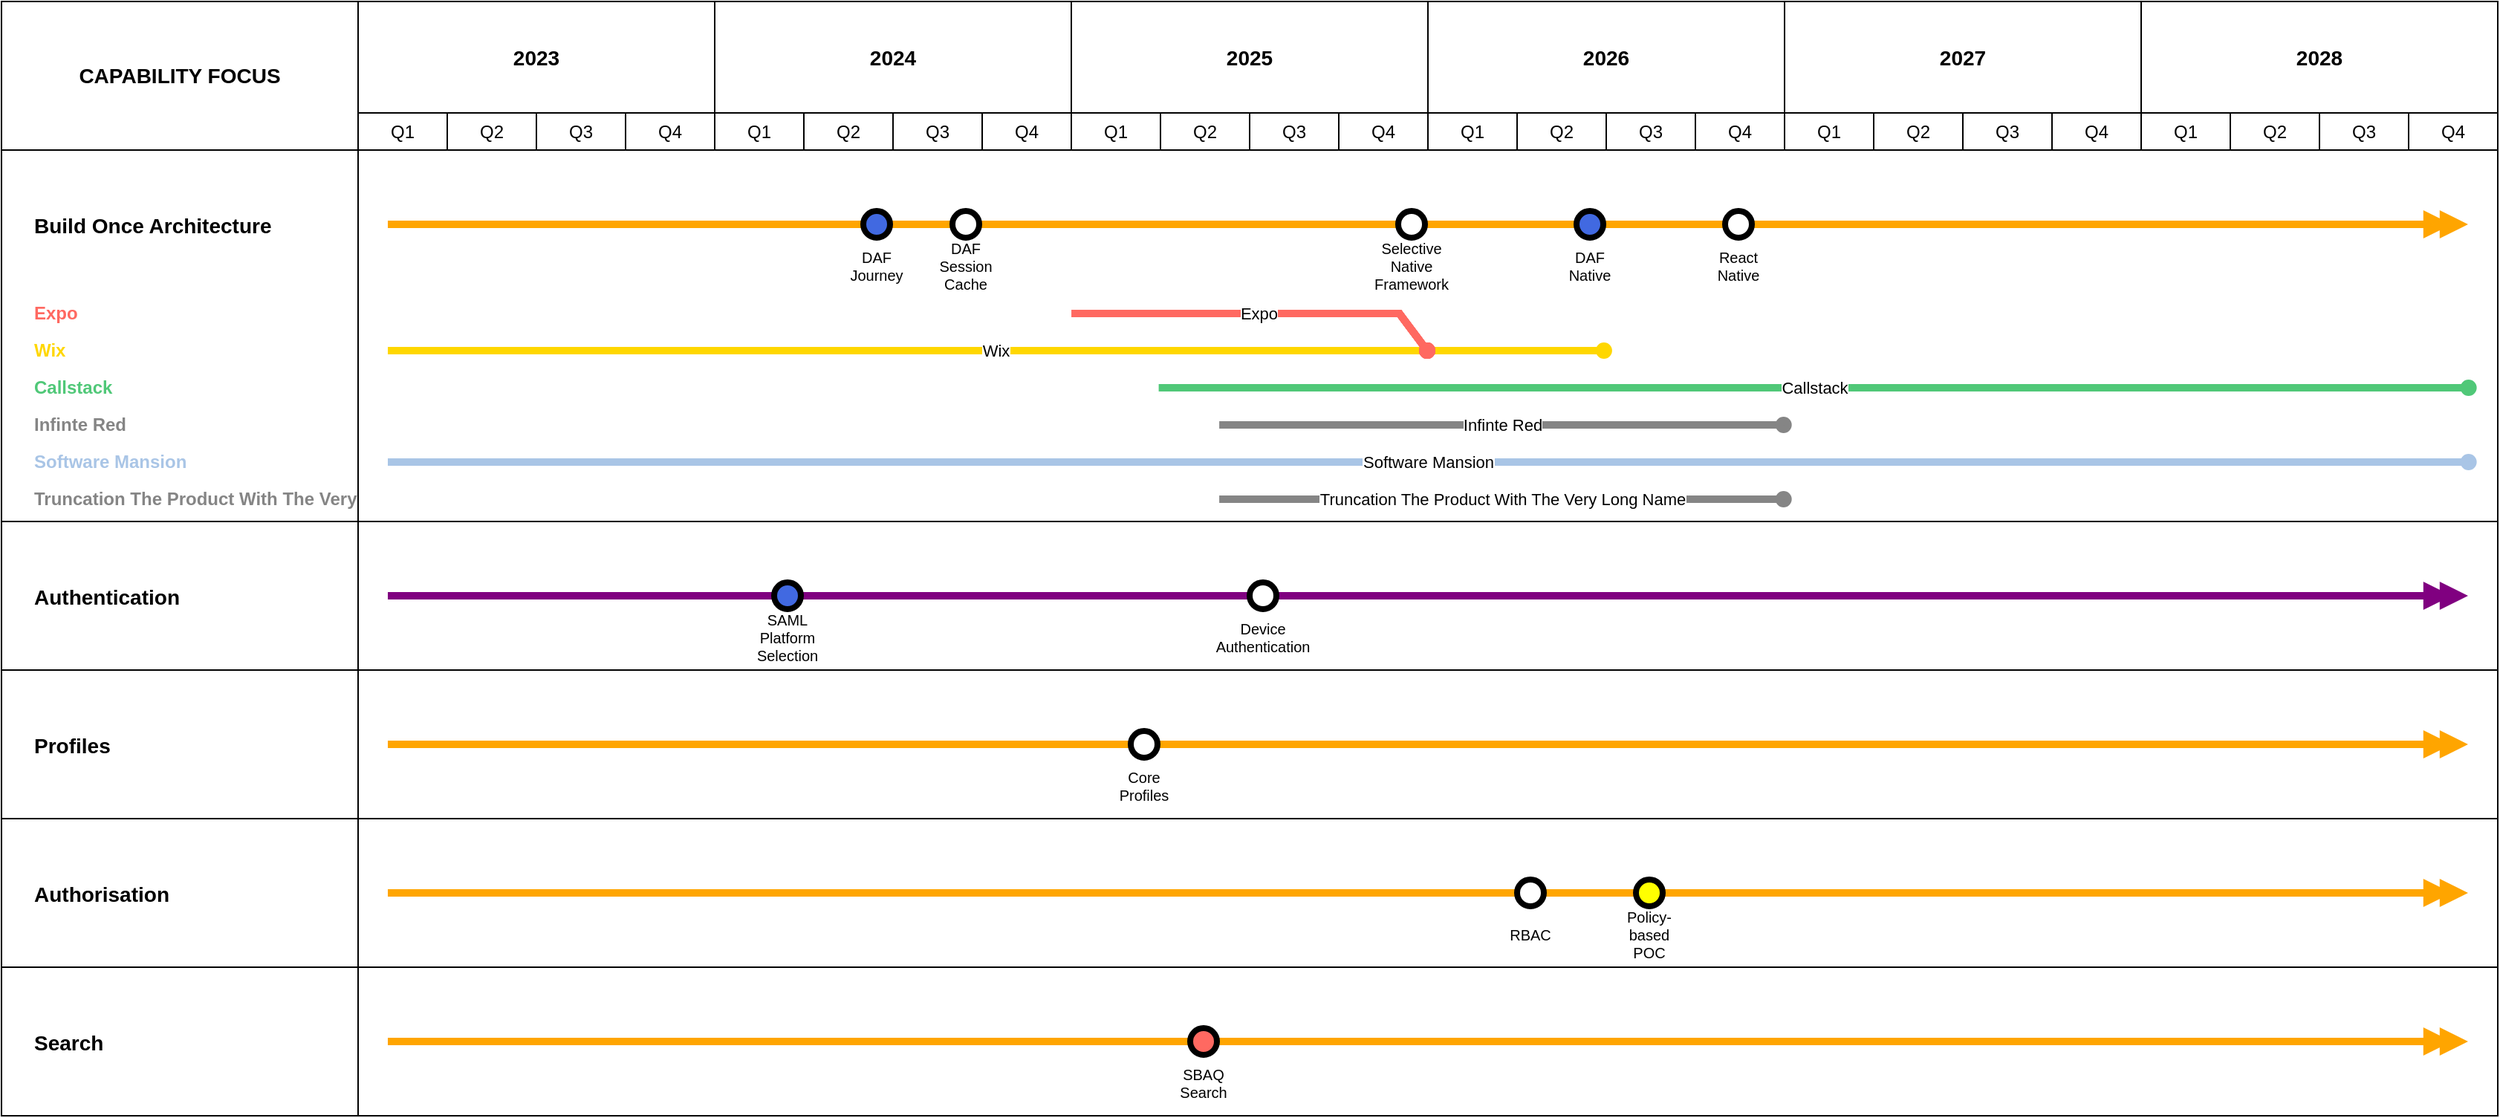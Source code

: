 <mxfile version="14.5.1" type="device"><diagram id="nMbIOyWw1tff--0FTw4Q" name="Page-1"><mxGraphModel dx="981" dy="650" grid="1" gridSize="10" guides="1" tooltips="1" connect="1" arrows="1" fold="1" page="1" pageScale="1" pageWidth="816" pageHeight="1056" math="0" shadow="0"><root><mxCell id="0"/><mxCell id="1" style="locked=1" parent="0" visible="1" value="Background"/><mxCell id="BlaN5cHNFSUGlp6eCFhRYV" value="Default" style="locked=1" parent="0"/><mxCell id="WJYeJa0bIFc3RT-oM4y3vC" value="CAPABILITY FOCUS" style="text;html=1;strokeColor=#000000;;fillColor=#ffffff;align=center;fontFamily=Helvetica;verticalAlign=middle;whiteSpace=wrap;rounded=0;fontSize=14;fontStyle=1" parent="BlaN5cHNFSUGlp6eCFhRYV" vertex="1"><mxGeometry x="0" y="0" width="240" height="100" as="geometry"/></mxCell><mxCell id="ZBAV7UwiocuXZOB6Lmg0bX" value="2023" style="text;html=1;strokeColor=#000000;;fillColor=#ffffff;align=center;fontFamily=Helvetica;verticalAlign=middle;whiteSpace=wrap;rounded=0;fontSize=14;fontStyle=1" parent="BlaN5cHNFSUGlp6eCFhRYV" vertex="1"><mxGeometry x="240" y="0" width="240" height="75.0" as="geometry"/></mxCell><mxCell id="WKk9WZxv--xdfLWE-Lb7st" value="2024" style="text;html=1;strokeColor=#000000;;fillColor=#ffffff;align=center;fontFamily=Helvetica;verticalAlign=middle;whiteSpace=wrap;rounded=0;fontSize=14;fontStyle=1" parent="BlaN5cHNFSUGlp6eCFhRYV" vertex="1"><mxGeometry x="480" y="0" width="240" height="75.0" as="geometry"/></mxCell><mxCell id="UxlBPJ-vUY-tPf_wGdbkgL" value="2025" style="text;html=1;strokeColor=#000000;;fillColor=#ffffff;align=center;fontFamily=Helvetica;verticalAlign=middle;whiteSpace=wrap;rounded=0;fontSize=14;fontStyle=1" parent="BlaN5cHNFSUGlp6eCFhRYV" vertex="1"><mxGeometry x="720" y="0" width="240" height="75.0" as="geometry"/></mxCell><mxCell id="Ke_bwgMR_t16Um0wBt6D9R" value="2026" style="text;html=1;strokeColor=#000000;;fillColor=#ffffff;align=center;fontFamily=Helvetica;verticalAlign=middle;whiteSpace=wrap;rounded=0;fontSize=14;fontStyle=1" parent="BlaN5cHNFSUGlp6eCFhRYV" vertex="1"><mxGeometry x="960" y="0" width="240" height="75.0" as="geometry"/></mxCell><mxCell id="4lY63qiZFTJiwBI_gYeERs" value="2027" style="text;html=1;strokeColor=#000000;;fillColor=#ffffff;align=center;fontFamily=Helvetica;verticalAlign=middle;whiteSpace=wrap;rounded=0;fontSize=14;fontStyle=1" parent="BlaN5cHNFSUGlp6eCFhRYV" vertex="1"><mxGeometry x="1200" y="0" width="240" height="75.0" as="geometry"/></mxCell><mxCell id="GDL9YlZDka4Uz5l0x5lBYe" value="2028" style="text;html=1;strokeColor=#000000;;fillColor=#ffffff;align=center;fontFamily=Helvetica;verticalAlign=middle;whiteSpace=wrap;rounded=0;fontSize=14;fontStyle=1" parent="BlaN5cHNFSUGlp6eCFhRYV" vertex="1"><mxGeometry x="1440" y="0" width="240" height="75.0" as="geometry"/></mxCell><mxCell id="n5Hu32TbYdsZ0YBQmUrf6s" value="Q1" style="text;html=1;strokeColor=#000000;;fillColor=#ffffff;align=center;fontFamily=Helvetica;verticalAlign=middle;whiteSpace=wrap;rounded=0;fontSize=12" parent="BlaN5cHNFSUGlp6eCFhRYV" vertex="1"><mxGeometry x="240" y="75.0" width="60.0" height="25.0" as="geometry"/></mxCell><mxCell id="Eun5-WOmaK7Q6npMuaE8y4" value="Q2" style="text;html=1;strokeColor=#000000;;fillColor=#ffffff;align=center;fontFamily=Helvetica;verticalAlign=middle;whiteSpace=wrap;rounded=0;fontSize=12" parent="BlaN5cHNFSUGlp6eCFhRYV" vertex="1"><mxGeometry x="300.0" y="75.0" width="60.0" height="25.0" as="geometry"/></mxCell><mxCell id="IwCHH11IGpaajgGTUh5ViK" value="Q3" style="text;html=1;strokeColor=#000000;;fillColor=#ffffff;align=center;fontFamily=Helvetica;verticalAlign=middle;whiteSpace=wrap;rounded=0;fontSize=12" parent="BlaN5cHNFSUGlp6eCFhRYV" vertex="1"><mxGeometry x="360.0" y="75.0" width="60.0" height="25.0" as="geometry"/></mxCell><mxCell id="Y-v-dGGUhJicziLb5psKrZ" value="Q4" style="text;html=1;strokeColor=#000000;;fillColor=#ffffff;align=center;fontFamily=Helvetica;verticalAlign=middle;whiteSpace=wrap;rounded=0;fontSize=12" parent="BlaN5cHNFSUGlp6eCFhRYV" vertex="1"><mxGeometry x="420.0" y="75.0" width="60.0" height="25.0" as="geometry"/></mxCell><mxCell id="0ubT15YtsR_hOlTGPbtW0p" value="Q1" style="text;html=1;strokeColor=#000000;;fillColor=#ffffff;align=center;fontFamily=Helvetica;verticalAlign=middle;whiteSpace=wrap;rounded=0;fontSize=12" parent="BlaN5cHNFSUGlp6eCFhRYV" vertex="1"><mxGeometry x="480" y="75.0" width="60.0" height="25.0" as="geometry"/></mxCell><mxCell id="SJJ6AcnC0bbC_OLMLPZVDI" value="Q2" style="text;html=1;strokeColor=#000000;;fillColor=#ffffff;align=center;fontFamily=Helvetica;verticalAlign=middle;whiteSpace=wrap;rounded=0;fontSize=12" parent="BlaN5cHNFSUGlp6eCFhRYV" vertex="1"><mxGeometry x="540.0" y="75.0" width="60.0" height="25.0" as="geometry"/></mxCell><mxCell id="MqF_-l_A61pPRogWeKo5Cw" value="Q3" style="text;html=1;strokeColor=#000000;;fillColor=#ffffff;align=center;fontFamily=Helvetica;verticalAlign=middle;whiteSpace=wrap;rounded=0;fontSize=12" parent="BlaN5cHNFSUGlp6eCFhRYV" vertex="1"><mxGeometry x="600.0" y="75.0" width="60.0" height="25.0" as="geometry"/></mxCell><mxCell id="U69Phmee8BJu3uyjvVVjht" value="Q4" style="text;html=1;strokeColor=#000000;;fillColor=#ffffff;align=center;fontFamily=Helvetica;verticalAlign=middle;whiteSpace=wrap;rounded=0;fontSize=12" parent="BlaN5cHNFSUGlp6eCFhRYV" vertex="1"><mxGeometry x="660.0" y="75.0" width="60.0" height="25.0" as="geometry"/></mxCell><mxCell id="N2u1cme2y1DR5L16Zu61SI" value="Q1" style="text;html=1;strokeColor=#000000;;fillColor=#ffffff;align=center;fontFamily=Helvetica;verticalAlign=middle;whiteSpace=wrap;rounded=0;fontSize=12" parent="BlaN5cHNFSUGlp6eCFhRYV" vertex="1"><mxGeometry x="720" y="75.0" width="60.0" height="25.0" as="geometry"/></mxCell><mxCell id="8yTvy0mgi4t2CxEPmiIDbJ" value="Q2" style="text;html=1;strokeColor=#000000;;fillColor=#ffffff;align=center;fontFamily=Helvetica;verticalAlign=middle;whiteSpace=wrap;rounded=0;fontSize=12" parent="BlaN5cHNFSUGlp6eCFhRYV" vertex="1"><mxGeometry x="780.0" y="75.0" width="60.0" height="25.0" as="geometry"/></mxCell><mxCell id="YaG46zagMafm7scvGSRd6n" value="Q3" style="text;html=1;strokeColor=#000000;;fillColor=#ffffff;align=center;fontFamily=Helvetica;verticalAlign=middle;whiteSpace=wrap;rounded=0;fontSize=12" parent="BlaN5cHNFSUGlp6eCFhRYV" vertex="1"><mxGeometry x="840.0" y="75.0" width="60.0" height="25.0" as="geometry"/></mxCell><mxCell id="sJh4_z9yEIuumSCamV7lrM" value="Q4" style="text;html=1;strokeColor=#000000;;fillColor=#ffffff;align=center;fontFamily=Helvetica;verticalAlign=middle;whiteSpace=wrap;rounded=0;fontSize=12" parent="BlaN5cHNFSUGlp6eCFhRYV" vertex="1"><mxGeometry x="900.0" y="75.0" width="60.0" height="25.0" as="geometry"/></mxCell><mxCell id="gtOCamU58tZ1JUbbLU9fXc" value="Q1" style="text;html=1;strokeColor=#000000;;fillColor=#ffffff;align=center;fontFamily=Helvetica;verticalAlign=middle;whiteSpace=wrap;rounded=0;fontSize=12" parent="BlaN5cHNFSUGlp6eCFhRYV" vertex="1"><mxGeometry x="960" y="75.0" width="60.0" height="25.0" as="geometry"/></mxCell><mxCell id="uAnDbLP-_e9mAswWVhAYUk" value="Q2" style="text;html=1;strokeColor=#000000;;fillColor=#ffffff;align=center;fontFamily=Helvetica;verticalAlign=middle;whiteSpace=wrap;rounded=0;fontSize=12" parent="BlaN5cHNFSUGlp6eCFhRYV" vertex="1"><mxGeometry x="1020.0" y="75.0" width="60.0" height="25.0" as="geometry"/></mxCell><mxCell id="GUQLDuvtBuTl0dDEs4F4H1" value="Q3" style="text;html=1;strokeColor=#000000;;fillColor=#ffffff;align=center;fontFamily=Helvetica;verticalAlign=middle;whiteSpace=wrap;rounded=0;fontSize=12" parent="BlaN5cHNFSUGlp6eCFhRYV" vertex="1"><mxGeometry x="1080.0" y="75.0" width="60.0" height="25.0" as="geometry"/></mxCell><mxCell id="I8Sx1AGFUqPRGNDI2TixLV" value="Q4" style="text;html=1;strokeColor=#000000;;fillColor=#ffffff;align=center;fontFamily=Helvetica;verticalAlign=middle;whiteSpace=wrap;rounded=0;fontSize=12" parent="BlaN5cHNFSUGlp6eCFhRYV" vertex="1"><mxGeometry x="1140.0" y="75.0" width="60.0" height="25.0" as="geometry"/></mxCell><mxCell id="RmE9aAujEAXu04UwXkzYOL" value="Q1" style="text;html=1;strokeColor=#000000;;fillColor=#ffffff;align=center;fontFamily=Helvetica;verticalAlign=middle;whiteSpace=wrap;rounded=0;fontSize=12" parent="BlaN5cHNFSUGlp6eCFhRYV" vertex="1"><mxGeometry x="1200" y="75.0" width="60.0" height="25.0" as="geometry"/></mxCell><mxCell id="9zfHBrdwTHTjHERIB46G0r" value="Q2" style="text;html=1;strokeColor=#000000;;fillColor=#ffffff;align=center;fontFamily=Helvetica;verticalAlign=middle;whiteSpace=wrap;rounded=0;fontSize=12" parent="BlaN5cHNFSUGlp6eCFhRYV" vertex="1"><mxGeometry x="1260.0" y="75.0" width="60.0" height="25.0" as="geometry"/></mxCell><mxCell id="cmAMYUwlY4JruOO2yENLiJ" value="Q3" style="text;html=1;strokeColor=#000000;;fillColor=#ffffff;align=center;fontFamily=Helvetica;verticalAlign=middle;whiteSpace=wrap;rounded=0;fontSize=12" parent="BlaN5cHNFSUGlp6eCFhRYV" vertex="1"><mxGeometry x="1320.0" y="75.0" width="60.0" height="25.0" as="geometry"/></mxCell><mxCell id="4jlPvESj0VYTLx6zmufhND" value="Q4" style="text;html=1;strokeColor=#000000;;fillColor=#ffffff;align=center;fontFamily=Helvetica;verticalAlign=middle;whiteSpace=wrap;rounded=0;fontSize=12" parent="BlaN5cHNFSUGlp6eCFhRYV" vertex="1"><mxGeometry x="1380.0" y="75.0" width="60.0" height="25.0" as="geometry"/></mxCell><mxCell id="eXzv2QWE6xcEr-VEoBzlTp" value="Q1" style="text;html=1;strokeColor=#000000;;fillColor=#ffffff;align=center;fontFamily=Helvetica;verticalAlign=middle;whiteSpace=wrap;rounded=0;fontSize=12" parent="BlaN5cHNFSUGlp6eCFhRYV" vertex="1"><mxGeometry x="1440" y="75.0" width="60.0" height="25.0" as="geometry"/></mxCell><mxCell id="ZqBnw0Co-5sQWNRsGhBOKn" value="Q2" style="text;html=1;strokeColor=#000000;;fillColor=#ffffff;align=center;fontFamily=Helvetica;verticalAlign=middle;whiteSpace=wrap;rounded=0;fontSize=12" parent="BlaN5cHNFSUGlp6eCFhRYV" vertex="1"><mxGeometry x="1500.0" y="75.0" width="60.0" height="25.0" as="geometry"/></mxCell><mxCell id="Pe9svh4bCIhQ3nWvmCKtJz" value="Q3" style="text;html=1;strokeColor=#000000;;fillColor=#ffffff;align=center;fontFamily=Helvetica;verticalAlign=middle;whiteSpace=wrap;rounded=0;fontSize=12" parent="BlaN5cHNFSUGlp6eCFhRYV" vertex="1"><mxGeometry x="1560.0" y="75.0" width="60.0" height="25.0" as="geometry"/></mxCell><mxCell id="wIBQOfK1qM36aWI50epr8d" value="Q4" style="text;html=1;strokeColor=#000000;;fillColor=#ffffff;align=center;fontFamily=Helvetica;verticalAlign=middle;whiteSpace=wrap;rounded=0;fontSize=12" parent="BlaN5cHNFSUGlp6eCFhRYV" vertex="1"><mxGeometry x="1620.0" y="75.0" width="60.0" height="25.0" as="geometry"/></mxCell><mxCell id="2jLH0prQKwHv8TG-GDMiU-" value="" style="text;html=1;strokeColor=#000000;;fillColor=none;align=center;fontFamily=Helvetica;verticalAlign=middle;whiteSpace=wrap;rounded=0;fontSize=14;fontStyle=1" parent="BlaN5cHNFSUGlp6eCFhRYV" vertex="1"><mxGeometry x="240" y="100" width="1440" height="250" as="geometry"/></mxCell><mxCell id="mRUzApH7L-j6C0bqlhEg9N" value="Build Once Architecture" style="text;html=1;strokeColor=#000000;fillColor=none;align=left;fontFamily=Helvetica;verticalAlign=top;whiteSpace=wrap;rounded=0;fontSize=14;fontStyle=1;spacingTop=36;spacingLeft=20" parent="BlaN5cHNFSUGlp6eCFhRYV" vertex="1"><mxGeometry x="0" y="100" width="240" height="250" as="geometry"/></mxCell><mxCell id="cNOI--pYpk1CSYw887Ngmq" value="" style="html=1;rounded=0;endFill=1;strokeColor=#FFA500;strokeWidth=5;endArrow=doubleBlock;" parent="BlaN5cHNFSUGlp6eCFhRYV" edge="1"><mxGeometry width="2" height="2" relative="1" as="geometry"><mxPoint x="260" y="150" as="sourcePoint"/><mxPoint x="1660" y="150" as="targetPoint"/></mxGeometry></mxCell><mxCell id="djfDtbkGQPKibAIq1F1f7Y" value="DAF Journey" style="ellipse;whiteSpace=wrap;html=1;aspect=fixed;strokeWidth=4;spacingTop=55;fontSize=10;fontFamily=Helvetica;fillColor=#4169E1;" vertex="1" parent="BlaN5cHNFSUGlp6eCFhRYV"><mxGeometry x="580.0" y="141" width="18" height="18" as="geometry"/></mxCell><mxCell id="Grwxh5Bjl1TqJXxJGrFhqW" value="DAF Session Cache" style="ellipse;whiteSpace=wrap;html=1;aspect=fixed;strokeWidth=4;spacingTop=55;fontSize=10;fontFamily=Helvetica;fillColor=#FFFFFF;" vertex="1" parent="BlaN5cHNFSUGlp6eCFhRYV"><mxGeometry x="640.0" y="141" width="18" height="18" as="geometry"/></mxCell><mxCell id="mPFNFDuCBDQLAx0fDBnwql" value="Selective Native Framework" style="ellipse;whiteSpace=wrap;html=1;aspect=fixed;strokeWidth=4;spacingTop=55;fontSize=10;fontFamily=Helvetica;fillColor=#FFFFFF;" vertex="1" parent="BlaN5cHNFSUGlp6eCFhRYV"><mxGeometry x="940.0" y="141" width="18" height="18" as="geometry"/></mxCell><mxCell id="W7rkGjnhWwDW8IhHUNeH1r" value="DAF Native" style="ellipse;whiteSpace=wrap;html=1;aspect=fixed;strokeWidth=4;spacingTop=55;fontSize=10;fontFamily=Helvetica;fillColor=#4169E1;" vertex="1" parent="BlaN5cHNFSUGlp6eCFhRYV"><mxGeometry x="1060.0" y="141" width="18" height="18" as="geometry"/></mxCell><mxCell id="XOxxJjBuQuxUoy3mlEDoOw" value="React Native" style="ellipse;whiteSpace=wrap;html=1;aspect=fixed;strokeWidth=4;spacingTop=55;fontSize=10;fontFamily=Helvetica;fillColor=#FFFFFF;" vertex="1" parent="BlaN5cHNFSUGlp6eCFhRYV"><mxGeometry x="1160.0" y="141" width="18" height="18" as="geometry"/></mxCell><mxCell id="HLHzoiwLCJmAwxVs_Rzo-A" value="Expo" style="text;html=1;strokeColor=none;fillColor=none;align=left;fontFamily=Helvetica;verticalAlign=middle;rounded=0;fontSize=12;labelBackgroundColor=#ffffff;fontColor=#FF6961;fontStyle=1" parent="BlaN5cHNFSUGlp6eCFhRYV" vertex="1"><mxGeometry x="20" y="200" width="220" height="20" as="geometry"/></mxCell><mxCell id="F_DCeqwug2rTIoNwVUj9WR" value="Expo" style="html=1;rounded=0;endFill=1;strokeColor=#FF6961;strokeWidth=5;endArrow=oval;" parent="BlaN5cHNFSUGlp6eCFhRYV" edge="1"><mxGeometry width="2" height="2" relative="1" as="geometry"><mxPoint x="720.329" y="210" as="sourcePoint"/><mxPoint x="959.507" y="235" as="targetPoint"/><Array as="points"><mxPoint x="940.757" y="210"/></Array></mxGeometry></mxCell><mxCell id="8ZFXn1-q585GijI8AAfl7z" value="Wix" style="html=1;rounded=0;endFill=1;strokeColor=#FFD700;strokeWidth=5;endArrow=oval;" parent="BlaN5cHNFSUGlp6eCFhRYV" edge="1"><mxGeometry width="2" height="2" relative="1" as="geometry"><mxPoint x="260.0" y="235" as="sourcePoint"/><mxPoint x="1078.439" y="235" as="targetPoint"/></mxGeometry></mxCell><mxCell id="D_ar9711jkhaEqv_wg-bip" value="Wix" style="text;html=1;strokeColor=none;fillColor=none;align=left;fontFamily=Helvetica;verticalAlign=middle;rounded=0;fontSize=12;labelBackgroundColor=#ffffff;fontColor=#FFD700;fontStyle=1" parent="BlaN5cHNFSUGlp6eCFhRYV" vertex="1"><mxGeometry x="20" y="225" width="220" height="20" as="geometry"/></mxCell><mxCell id="EYZuANJwmcpWEEZUOG5rGW" value="Expo" style="html=1;rounded=0;endFill=1;strokeColor=#FF6961;strokeWidth=5;endArrow=oval;" parent="BlaN5cHNFSUGlp6eCFhRYV" edge="1"><mxGeometry width="2" height="2" relative="1" as="geometry"><mxPoint x="720.329" y="210" as="sourcePoint"/><mxPoint x="959.507" y="235" as="targetPoint"/><Array as="points"><mxPoint x="940.757" y="210"/></Array></mxGeometry></mxCell><mxCell id="rdgJ0UGQ9ZIs3IePlwHb0h" value="Callstack" style="html=1;rounded=0;endFill=1;strokeColor=#50C878;strokeWidth=5;endArrow=oval;" parent="BlaN5cHNFSUGlp6eCFhRYV" edge="1"><mxGeometry width="2" height="2" relative="1" as="geometry"><mxPoint x="778.809" y="260" as="sourcePoint"/><mxPoint x="1660.329" y="260" as="targetPoint"/></mxGeometry></mxCell><mxCell id="sOEqUelTVA8bhdJ1kCo-ZG" value="Callstack" style="text;html=1;strokeColor=none;fillColor=none;align=left;fontFamily=Helvetica;verticalAlign=middle;rounded=0;fontSize=12;labelBackgroundColor=#ffffff;fontColor=#50C878;fontStyle=1" parent="BlaN5cHNFSUGlp6eCFhRYV" vertex="1"><mxGeometry x="20" y="250" width="220" height="20" as="geometry"/></mxCell><mxCell id="zDZnjp-vHUDf3zHSFb_T0I" value="Expo" style="html=1;rounded=0;endFill=1;strokeColor=#FF6961;strokeWidth=5;endArrow=oval;" parent="BlaN5cHNFSUGlp6eCFhRYV" edge="1"><mxGeometry width="2" height="2" relative="1" as="geometry"><mxPoint x="720.329" y="210" as="sourcePoint"/><mxPoint x="959.507" y="235" as="targetPoint"/><Array as="points"><mxPoint x="940.757" y="210"/></Array></mxGeometry></mxCell><mxCell id="FtwuDyqJjyCfmYyQYFDVSs" value="Infinte Red" style="html=1;rounded=0;endFill=1;strokeColor=#858585;strokeWidth=5;endArrow=oval;" parent="BlaN5cHNFSUGlp6eCFhRYV" edge="1"><mxGeometry width="2" height="2" relative="1" as="geometry"><mxPoint x="819.548" y="285" as="sourcePoint"/><mxPoint x="1199.343" y="285" as="targetPoint"/></mxGeometry></mxCell><mxCell id="aa3CwMu6KDXSxRPrHUgr9y" value="Infinte Red" style="text;html=1;strokeColor=none;fillColor=none;align=left;fontFamily=Helvetica;verticalAlign=middle;rounded=0;fontSize=12;labelBackgroundColor=#ffffff;fontColor=#858585;fontStyle=1" parent="BlaN5cHNFSUGlp6eCFhRYV" vertex="1"><mxGeometry x="20" y="275" width="220" height="20" as="geometry"/></mxCell><mxCell id="feKq92F6gMS7BHXdKf7N7k" value="Expo" style="html=1;rounded=0;endFill=1;strokeColor=#FF6961;strokeWidth=5;endArrow=oval;" parent="BlaN5cHNFSUGlp6eCFhRYV" edge="1"><mxGeometry width="2" height="2" relative="1" as="geometry"><mxPoint x="720.329" y="210" as="sourcePoint"/><mxPoint x="959.507" y="235" as="targetPoint"/><Array as="points"><mxPoint x="940.757" y="210"/></Array></mxGeometry></mxCell><mxCell id="g8y2bReuD4mDCvsGYZgWCc" value="Software Mansion" style="html=1;rounded=0;endFill=1;strokeColor=#A9C5E6;strokeWidth=5;endArrow=oval;" parent="BlaN5cHNFSUGlp6eCFhRYV" edge="1"><mxGeometry width="2" height="2" relative="1" as="geometry"><mxPoint x="260.0" y="310" as="sourcePoint"/><mxPoint x="1660.329" y="310" as="targetPoint"/></mxGeometry></mxCell><mxCell id="ViH0peN-tQ1zSWC4YvkLVs" value="Software Mansion" style="text;html=1;strokeColor=none;fillColor=none;align=left;fontFamily=Helvetica;verticalAlign=middle;rounded=0;fontSize=12;labelBackgroundColor=#ffffff;fontColor=#A9C5E6;fontStyle=1" parent="BlaN5cHNFSUGlp6eCFhRYV" vertex="1"><mxGeometry x="20" y="300" width="220" height="20" as="geometry"/></mxCell><mxCell id="R3tZHbxdR_ukIVMij7O09T" value="Expo" style="html=1;rounded=0;endFill=1;strokeColor=#FF6961;strokeWidth=5;endArrow=oval;" parent="BlaN5cHNFSUGlp6eCFhRYV" edge="1"><mxGeometry width="2" height="2" relative="1" as="geometry"><mxPoint x="720.329" y="210" as="sourcePoint"/><mxPoint x="959.507" y="235" as="targetPoint"/><Array as="points"><mxPoint x="940.757" y="210"/></Array></mxGeometry></mxCell><mxCell id="-S3CJ4SaFJyz0wWDX8wsVT" value="Truncation The Product With The Very Long Name" style="html=1;rounded=0;endFill=1;strokeColor=#858585;strokeWidth=5;endArrow=oval;" parent="BlaN5cHNFSUGlp6eCFhRYV" edge="1"><mxGeometry width="2" height="2" relative="1" as="geometry"><mxPoint x="819.548" y="335" as="sourcePoint"/><mxPoint x="1199.343" y="335" as="targetPoint"/></mxGeometry></mxCell><mxCell id="NIrMnzvwsR9hwEs8HPGSQ8" value="Truncation The Product With The Very" style="text;html=1;strokeColor=none;fillColor=none;align=left;fontFamily=Helvetica;verticalAlign=middle;rounded=0;fontSize=12;labelBackgroundColor=#ffffff;fontColor=#858585;fontStyle=1" parent="BlaN5cHNFSUGlp6eCFhRYV" vertex="1"><mxGeometry x="20" y="325" width="220" height="20" as="geometry"/></mxCell><mxCell id="RooYrUwkZticjtMZTg977G" value="Expo" style="html=1;rounded=0;endFill=1;strokeColor=#FF6961;strokeWidth=5;endArrow=oval;" parent="BlaN5cHNFSUGlp6eCFhRYV" edge="1"><mxGeometry width="2" height="2" relative="1" as="geometry"><mxPoint x="720.329" y="210" as="sourcePoint"/><mxPoint x="959.507" y="235" as="targetPoint"/><Array as="points"><mxPoint x="940.757" y="210"/></Array></mxGeometry></mxCell><mxCell id="5NL4UefBtWo3cESl717qSG" value="" style="text;html=1;strokeColor=#000000;;fillColor=none;align=center;fontFamily=Helvetica;verticalAlign=middle;whiteSpace=wrap;rounded=0;fontSize=14;fontStyle=1" parent="BlaN5cHNFSUGlp6eCFhRYV" vertex="1"><mxGeometry x="240" y="350" width="1440" height="100" as="geometry"/></mxCell><mxCell id="cYgoqPUSONAZphz6Jqjfxd" value="Authentication" style="text;html=1;strokeColor=#000000;fillColor=none;align=left;fontFamily=Helvetica;verticalAlign=top;whiteSpace=wrap;rounded=0;fontSize=14;fontStyle=1;spacingTop=36;spacingLeft=20" parent="BlaN5cHNFSUGlp6eCFhRYV" vertex="1"><mxGeometry x="0" y="350" width="240" height="100" as="geometry"/></mxCell><mxCell id="eSfil75HMkQ8SbTJKkR2Bz" value="" style="html=1;rounded=0;endFill=1;strokeColor=#800080;strokeWidth=5;endArrow=doubleBlock;" parent="BlaN5cHNFSUGlp6eCFhRYV" edge="1"><mxGeometry width="2" height="2" relative="1" as="geometry"><mxPoint x="260" y="400" as="sourcePoint"/><mxPoint x="1660" y="400" as="targetPoint"/></mxGeometry></mxCell><mxCell id="mti9NGQgWz3IEqqYyNkSTJ" value="SAML Platform Selection" style="ellipse;whiteSpace=wrap;html=1;aspect=fixed;strokeWidth=4;spacingTop=55;fontSize=10;fontFamily=Helvetica;fillColor=#4169E1;" vertex="1" parent="BlaN5cHNFSUGlp6eCFhRYV"><mxGeometry x="520.0" y="391" width="18" height="18" as="geometry"/></mxCell><mxCell id="ThZb3ifm60LhoqOyvgBJ1c" value="Device Authentication" style="ellipse;whiteSpace=wrap;html=1;aspect=fixed;strokeWidth=4;spacingTop=55;fontSize=10;fontFamily=Helvetica;fillColor=#FFFFFF;" vertex="1" parent="BlaN5cHNFSUGlp6eCFhRYV"><mxGeometry x="840.0" y="391" width="18" height="18" as="geometry"/></mxCell><mxCell id="zxt7bN1QS83kLwsgDOsdPQ" value="" style="text;html=1;strokeColor=#000000;;fillColor=none;align=center;fontFamily=Helvetica;verticalAlign=middle;whiteSpace=wrap;rounded=0;fontSize=14;fontStyle=1" parent="BlaN5cHNFSUGlp6eCFhRYV" vertex="1"><mxGeometry x="240" y="450" width="1440" height="100" as="geometry"/></mxCell><mxCell id="FNJH66lnEPrfEE3rCcsnj3" value="Profiles" style="text;html=1;strokeColor=#000000;fillColor=none;align=left;fontFamily=Helvetica;verticalAlign=top;whiteSpace=wrap;rounded=0;fontSize=14;fontStyle=1;spacingTop=36;spacingLeft=20" parent="BlaN5cHNFSUGlp6eCFhRYV" vertex="1"><mxGeometry x="0" y="450" width="240" height="100" as="geometry"/></mxCell><mxCell id="LF7eTX-rukYD6pp-YL_Ybx" value="" style="html=1;rounded=0;endFill=1;strokeColor=#FFA500;strokeWidth=5;endArrow=doubleBlock;" parent="BlaN5cHNFSUGlp6eCFhRYV" edge="1"><mxGeometry width="2" height="2" relative="1" as="geometry"><mxPoint x="260" y="500" as="sourcePoint"/><mxPoint x="1660" y="500" as="targetPoint"/></mxGeometry></mxCell><mxCell id="bGpBeWyUodoms10if9hPey" value="Core Profiles" style="ellipse;whiteSpace=wrap;html=1;aspect=fixed;strokeWidth=4;spacingTop=55;fontSize=10;fontFamily=Helvetica;fillColor=#FFFFFF;" vertex="1" parent="BlaN5cHNFSUGlp6eCFhRYV"><mxGeometry x="760.0" y="491" width="18" height="18" as="geometry"/></mxCell><mxCell id="mJIkA2skKSTV14KRIMLjNA" value="" style="text;html=1;strokeColor=#000000;;fillColor=none;align=center;fontFamily=Helvetica;verticalAlign=middle;whiteSpace=wrap;rounded=0;fontSize=14;fontStyle=1" parent="BlaN5cHNFSUGlp6eCFhRYV" vertex="1"><mxGeometry x="240" y="550" width="1440" height="100" as="geometry"/></mxCell><mxCell id="H8ed5v49OH7A9jm7crXmg6" value="Authorisation" style="text;html=1;strokeColor=#000000;fillColor=none;align=left;fontFamily=Helvetica;verticalAlign=top;whiteSpace=wrap;rounded=0;fontSize=14;fontStyle=1;spacingTop=36;spacingLeft=20" parent="BlaN5cHNFSUGlp6eCFhRYV" vertex="1"><mxGeometry x="0" y="550" width="240" height="100" as="geometry"/></mxCell><mxCell id="0TIrB8xxzlmru_LGW9H8xG" value="" style="html=1;rounded=0;endFill=1;strokeColor=#FFA500;strokeWidth=5;endArrow=doubleBlock;" parent="BlaN5cHNFSUGlp6eCFhRYV" edge="1"><mxGeometry width="2" height="2" relative="1" as="geometry"><mxPoint x="260" y="600" as="sourcePoint"/><mxPoint x="1660" y="600" as="targetPoint"/></mxGeometry></mxCell><mxCell id="cdmpoooRaThWSupn16ORwW" value="RBAC" style="ellipse;whiteSpace=wrap;html=1;aspect=fixed;strokeWidth=4;spacingTop=55;fontSize=10;fontFamily=Helvetica;fillColor=#FFFFFF;" vertex="1" parent="BlaN5cHNFSUGlp6eCFhRYV"><mxGeometry x="1020.0" y="591" width="18" height="18" as="geometry"/></mxCell><mxCell id="q-9QqCvuPbVZ7jgDp4URyP" value="Policy-based POC" style="ellipse;whiteSpace=wrap;html=1;aspect=fixed;strokeWidth=4;spacingTop=55;fontSize=10;fontFamily=Helvetica;fillColor=#FFFF00;" vertex="1" parent="BlaN5cHNFSUGlp6eCFhRYV"><mxGeometry x="1100.0" y="591" width="18" height="18" as="geometry"/></mxCell><mxCell id="ESUCYcn8rwOoUYyCTbnxqo" value="" style="text;html=1;strokeColor=#000000;;fillColor=none;align=center;fontFamily=Helvetica;verticalAlign=middle;whiteSpace=wrap;rounded=0;fontSize=14;fontStyle=1" parent="BlaN5cHNFSUGlp6eCFhRYV" vertex="1"><mxGeometry x="240" y="650" width="1440" height="100" as="geometry"/></mxCell><mxCell id="AVBLgDuSir8I6h0OQn8IdV" value="Search" style="text;html=1;strokeColor=#000000;fillColor=none;align=left;fontFamily=Helvetica;verticalAlign=top;whiteSpace=wrap;rounded=0;fontSize=14;fontStyle=1;spacingTop=36;spacingLeft=20" parent="BlaN5cHNFSUGlp6eCFhRYV" vertex="1"><mxGeometry x="0" y="650" width="240" height="100" as="geometry"/></mxCell><mxCell id="irQNwyzJQn9PHbyc-OGy6h" value="" style="html=1;rounded=0;endFill=1;strokeColor=#FFA500;strokeWidth=5;endArrow=doubleBlock;" parent="BlaN5cHNFSUGlp6eCFhRYV" edge="1"><mxGeometry width="2" height="2" relative="1" as="geometry"><mxPoint x="260" y="700" as="sourcePoint"/><mxPoint x="1660" y="700" as="targetPoint"/></mxGeometry></mxCell><mxCell id="VVeM85TQ0f3UIVV2WU3G46" value="SBAQ Search" style="ellipse;whiteSpace=wrap;html=1;aspect=fixed;strokeWidth=4;spacingTop=55;fontSize=10;fontFamily=Helvetica;fillColor=#FF6961;" vertex="1" parent="BlaN5cHNFSUGlp6eCFhRYV"><mxGeometry x="800.0" y="691" width="18" height="18" as="geometry"/></mxCell></root></mxGraphModel></diagram></mxfile>